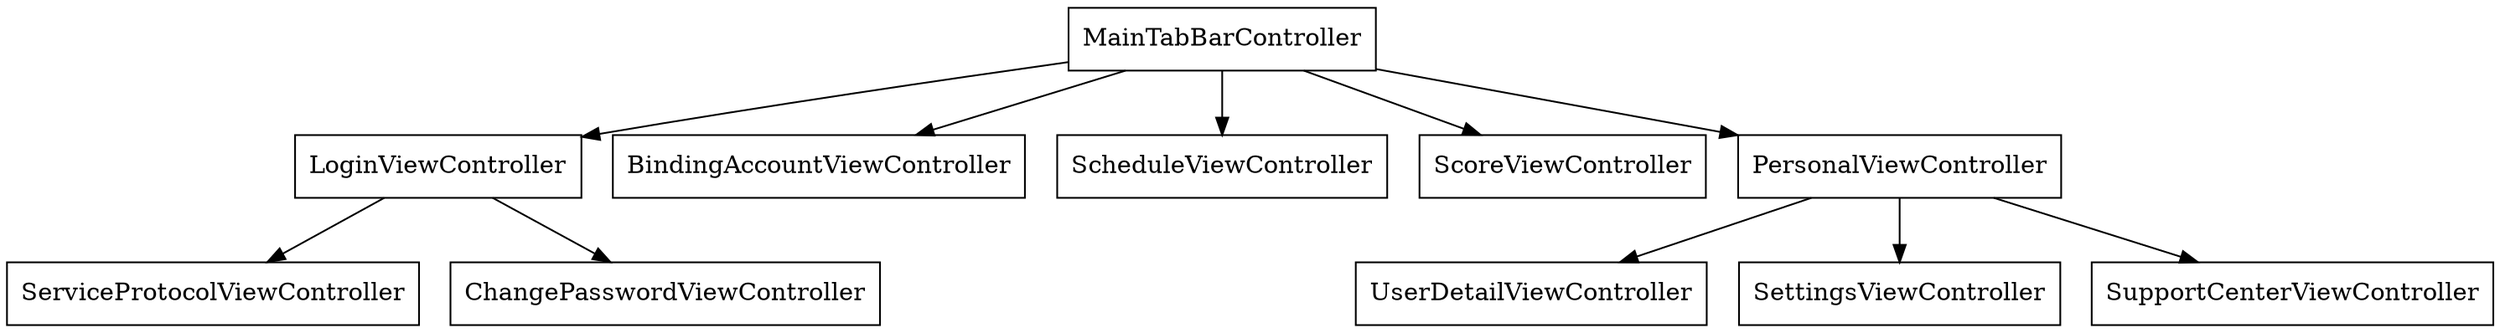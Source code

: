 digraph ViewModel{
	node[shape = record];

  MainTabBarController->LoginViewController->ServiceProtocolViewController;
	LoginViewController->ChangePasswordViewController;
  MainTabBarController->BindingAccountViewController;

  MainTabBarController->ScheduleViewController;
  MainTabBarController->ScoreViewController;
  MainTabBarController->PersonalViewController;

	PersonalViewController->UserDetailViewController;
  PersonalViewController->SettingsViewController;
  PersonalViewController->SupportCenterViewController
}
